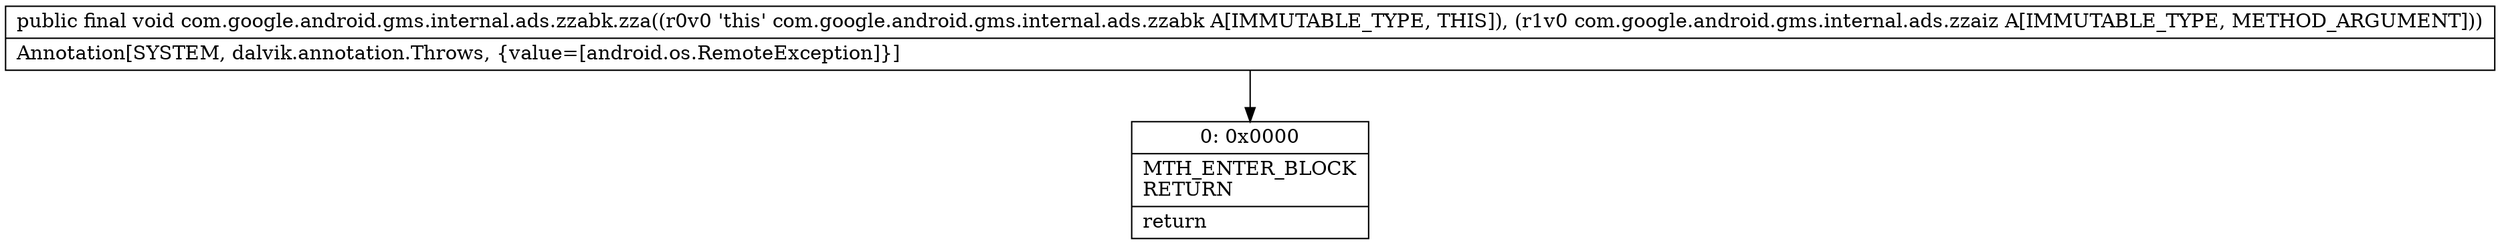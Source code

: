 digraph "CFG forcom.google.android.gms.internal.ads.zzabk.zza(Lcom\/google\/android\/gms\/internal\/ads\/zzaiz;)V" {
Node_0 [shape=record,label="{0\:\ 0x0000|MTH_ENTER_BLOCK\lRETURN\l|return\l}"];
MethodNode[shape=record,label="{public final void com.google.android.gms.internal.ads.zzabk.zza((r0v0 'this' com.google.android.gms.internal.ads.zzabk A[IMMUTABLE_TYPE, THIS]), (r1v0 com.google.android.gms.internal.ads.zzaiz A[IMMUTABLE_TYPE, METHOD_ARGUMENT]))  | Annotation[SYSTEM, dalvik.annotation.Throws, \{value=[android.os.RemoteException]\}]\l}"];
MethodNode -> Node_0;
}

